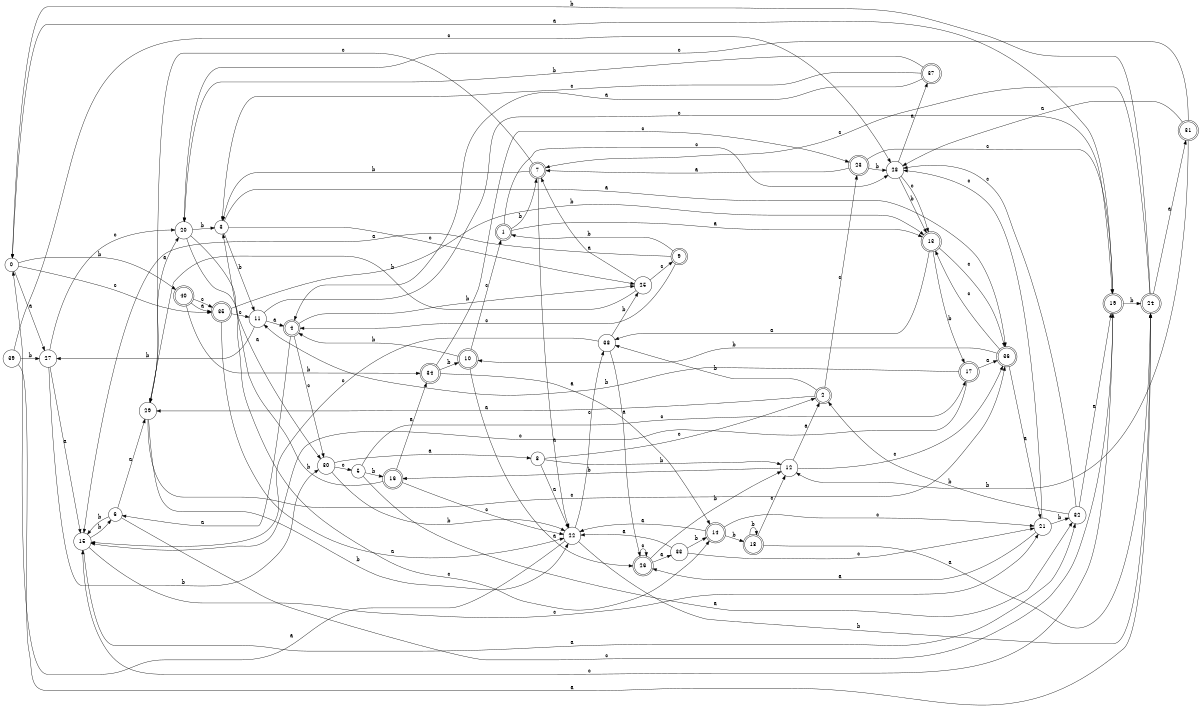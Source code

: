 digraph n33_2 {
__start0 [label="" shape="none"];

rankdir=LR;
size="8,5";

s0 [style="filled", color="black", fillcolor="white" shape="circle", label="0"];
s1 [style="rounded,filled", color="black", fillcolor="white" shape="doublecircle", label="1"];
s2 [style="rounded,filled", color="black", fillcolor="white" shape="doublecircle", label="2"];
s3 [style="filled", color="black", fillcolor="white" shape="circle", label="3"];
s4 [style="rounded,filled", color="black", fillcolor="white" shape="doublecircle", label="4"];
s5 [style="filled", color="black", fillcolor="white" shape="circle", label="5"];
s6 [style="filled", color="black", fillcolor="white" shape="circle", label="6"];
s7 [style="rounded,filled", color="black", fillcolor="white" shape="doublecircle", label="7"];
s8 [style="filled", color="black", fillcolor="white" shape="circle", label="8"];
s9 [style="rounded,filled", color="black", fillcolor="white" shape="doublecircle", label="9"];
s10 [style="rounded,filled", color="black", fillcolor="white" shape="doublecircle", label="10"];
s11 [style="filled", color="black", fillcolor="white" shape="circle", label="11"];
s12 [style="filled", color="black", fillcolor="white" shape="circle", label="12"];
s13 [style="rounded,filled", color="black", fillcolor="white" shape="doublecircle", label="13"];
s14 [style="rounded,filled", color="black", fillcolor="white" shape="doublecircle", label="14"];
s15 [style="filled", color="black", fillcolor="white" shape="circle", label="15"];
s16 [style="rounded,filled", color="black", fillcolor="white" shape="doublecircle", label="16"];
s17 [style="rounded,filled", color="black", fillcolor="white" shape="doublecircle", label="17"];
s18 [style="rounded,filled", color="black", fillcolor="white" shape="doublecircle", label="18"];
s19 [style="rounded,filled", color="black", fillcolor="white" shape="doublecircle", label="19"];
s20 [style="filled", color="black", fillcolor="white" shape="circle", label="20"];
s21 [style="filled", color="black", fillcolor="white" shape="circle", label="21"];
s22 [style="filled", color="black", fillcolor="white" shape="circle", label="22"];
s23 [style="rounded,filled", color="black", fillcolor="white" shape="doublecircle", label="23"];
s24 [style="rounded,filled", color="black", fillcolor="white" shape="doublecircle", label="24"];
s25 [style="filled", color="black", fillcolor="white" shape="circle", label="25"];
s26 [style="rounded,filled", color="black", fillcolor="white" shape="doublecircle", label="26"];
s27 [style="filled", color="black", fillcolor="white" shape="circle", label="27"];
s28 [style="filled", color="black", fillcolor="white" shape="circle", label="28"];
s29 [style="filled", color="black", fillcolor="white" shape="circle", label="29"];
s30 [style="filled", color="black", fillcolor="white" shape="circle", label="30"];
s31 [style="rounded,filled", color="black", fillcolor="white" shape="doublecircle", label="31"];
s32 [style="filled", color="black", fillcolor="white" shape="circle", label="32"];
s33 [style="filled", color="black", fillcolor="white" shape="circle", label="33"];
s34 [style="rounded,filled", color="black", fillcolor="white" shape="doublecircle", label="34"];
s35 [style="rounded,filled", color="black", fillcolor="white" shape="doublecircle", label="35"];
s36 [style="rounded,filled", color="black", fillcolor="white" shape="doublecircle", label="36"];
s37 [style="rounded,filled", color="black", fillcolor="white" shape="doublecircle", label="37"];
s38 [style="filled", color="black", fillcolor="white" shape="circle", label="38"];
s39 [style="filled", color="black", fillcolor="white" shape="circle", label="39"];
s40 [style="rounded,filled", color="black", fillcolor="white" shape="doublecircle", label="40"];
s0 -> s27 [label="a"];
s0 -> s40 [label="b"];
s0 -> s35 [label="c"];
s1 -> s13 [label="a"];
s1 -> s7 [label="b"];
s1 -> s28 [label="c"];
s2 -> s29 [label="a"];
s2 -> s38 [label="b"];
s2 -> s23 [label="c"];
s3 -> s36 [label="a"];
s3 -> s11 [label="b"];
s3 -> s25 [label="c"];
s4 -> s6 [label="a"];
s4 -> s25 [label="b"];
s4 -> s30 [label="c"];
s5 -> s32 [label="a"];
s5 -> s16 [label="b"];
s5 -> s17 [label="c"];
s6 -> s29 [label="a"];
s6 -> s15 [label="b"];
s6 -> s19 [label="c"];
s7 -> s22 [label="a"];
s7 -> s3 [label="b"];
s7 -> s29 [label="c"];
s8 -> s22 [label="a"];
s8 -> s12 [label="b"];
s8 -> s2 [label="c"];
s9 -> s15 [label="a"];
s9 -> s1 [label="b"];
s9 -> s4 [label="c"];
s10 -> s26 [label="a"];
s10 -> s4 [label="b"];
s10 -> s1 [label="c"];
s11 -> s4 [label="a"];
s11 -> s27 [label="b"];
s11 -> s19 [label="c"];
s12 -> s2 [label="a"];
s12 -> s16 [label="b"];
s12 -> s36 [label="c"];
s13 -> s38 [label="a"];
s13 -> s17 [label="b"];
s13 -> s36 [label="c"];
s14 -> s22 [label="a"];
s14 -> s18 [label="b"];
s14 -> s21 [label="c"];
s15 -> s32 [label="a"];
s15 -> s6 [label="b"];
s15 -> s21 [label="c"];
s16 -> s34 [label="a"];
s16 -> s3 [label="b"];
s16 -> s22 [label="c"];
s17 -> s36 [label="a"];
s17 -> s11 [label="b"];
s17 -> s15 [label="c"];
s18 -> s24 [label="a"];
s18 -> s18 [label="b"];
s18 -> s12 [label="c"];
s19 -> s0 [label="a"];
s19 -> s24 [label="b"];
s19 -> s15 [label="c"];
s20 -> s30 [label="a"];
s20 -> s3 [label="b"];
s20 -> s14 [label="c"];
s21 -> s26 [label="a"];
s21 -> s32 [label="b"];
s21 -> s28 [label="c"];
s22 -> s0 [label="a"];
s22 -> s24 [label="b"];
s22 -> s38 [label="c"];
s23 -> s7 [label="a"];
s23 -> s28 [label="b"];
s23 -> s19 [label="c"];
s24 -> s31 [label="a"];
s24 -> s0 [label="b"];
s24 -> s7 [label="c"];
s25 -> s7 [label="a"];
s25 -> s29 [label="b"];
s25 -> s9 [label="c"];
s26 -> s33 [label="a"];
s26 -> s12 [label="b"];
s26 -> s26 [label="c"];
s27 -> s15 [label="a"];
s27 -> s30 [label="b"];
s27 -> s20 [label="c"];
s28 -> s37 [label="a"];
s28 -> s13 [label="b"];
s28 -> s13 [label="c"];
s29 -> s20 [label="a"];
s29 -> s22 [label="b"];
s29 -> s36 [label="c"];
s30 -> s8 [label="a"];
s30 -> s22 [label="b"];
s30 -> s5 [label="c"];
s31 -> s28 [label="a"];
s31 -> s12 [label="b"];
s31 -> s20 [label="c"];
s32 -> s19 [label="a"];
s32 -> s2 [label="b"];
s32 -> s28 [label="c"];
s33 -> s22 [label="a"];
s33 -> s14 [label="b"];
s33 -> s21 [label="c"];
s34 -> s14 [label="a"];
s34 -> s10 [label="b"];
s34 -> s23 [label="c"];
s35 -> s22 [label="a"];
s35 -> s13 [label="b"];
s35 -> s11 [label="c"];
s36 -> s21 [label="a"];
s36 -> s10 [label="b"];
s36 -> s13 [label="c"];
s37 -> s4 [label="a"];
s37 -> s20 [label="b"];
s37 -> s3 [label="c"];
s38 -> s26 [label="a"];
s38 -> s25 [label="b"];
s38 -> s15 [label="c"];
s39 -> s24 [label="a"];
s39 -> s27 [label="b"];
s39 -> s28 [label="c"];
s40 -> s35 [label="a"];
s40 -> s34 [label="b"];
s40 -> s35 [label="c"];

}
